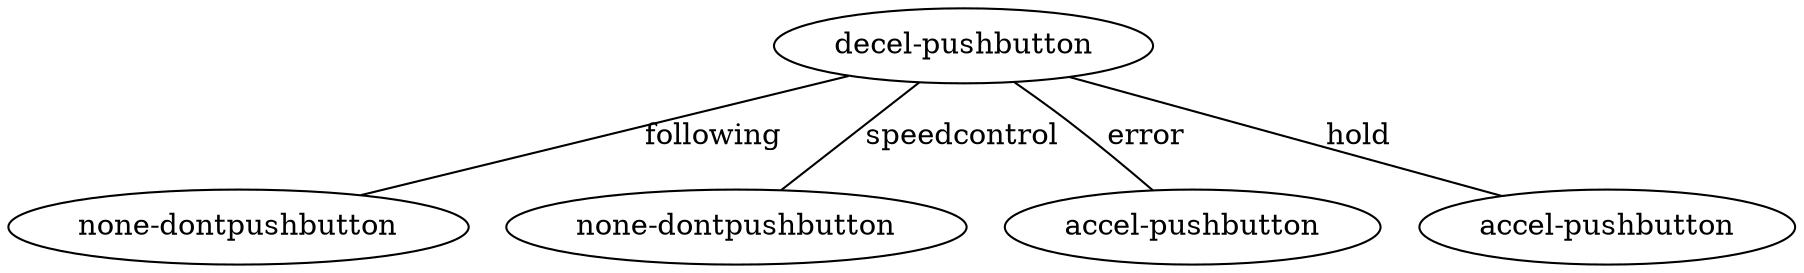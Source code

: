 digraph human_tree {
edge [dir=none];
node0 [ label = "decel-pushbutton" ];
node1 [ label = "none-dontpushbutton" ];
node2 [ label = "none-dontpushbutton" ];
node3 [ label = "accel-pushbutton" ];
node4 [ label = "accel-pushbutton" ];
node0 -> node1 [label="following"];
node0 -> node2 [label="speedcontrol"];
node0 -> node3 [label="error"];
node0 -> node4 [label="hold"];
}